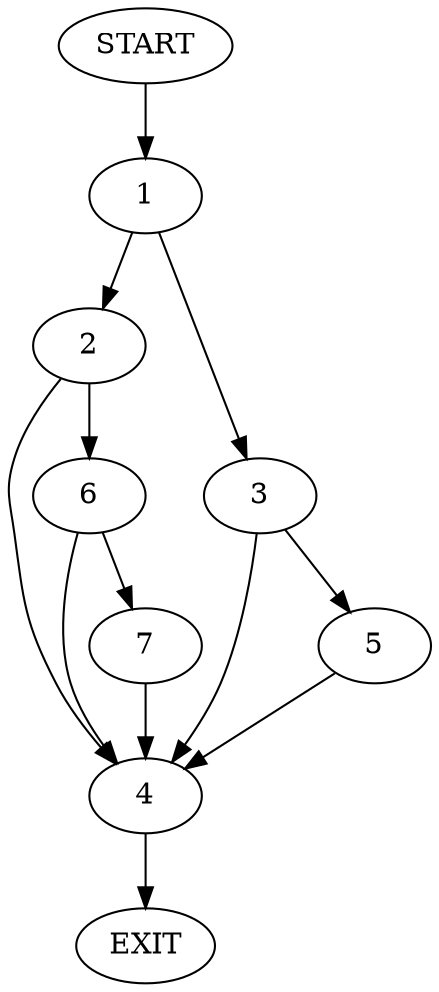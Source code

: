 digraph {
0 [label="START"]
8 [label="EXIT"]
0 -> 1
1 -> 2
1 -> 3
3 -> 4
3 -> 5
2 -> 4
2 -> 6
5 -> 4
4 -> 8
6 -> 7
6 -> 4
7 -> 4
}
